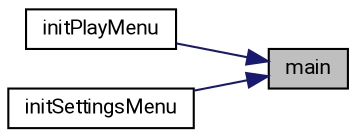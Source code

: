 digraph "main"
{
 // LATEX_PDF_SIZE
  edge [fontname="Roboto",fontsize="10",labelfontname="Roboto",labelfontsize="10"];
  node [fontname="Roboto",fontsize="10",shape=record];
  rankdir="RL";
  Node80 [label="main",height=0.2,width=0.4,color="black", fillcolor="grey75", style="filled", fontcolor="black",tooltip=" "];
  Node80 -> Node81 [dir="back",color="midnightblue",fontsize="10",style="solid",fontname="Roboto"];
  Node81 [label="initPlayMenu",height=0.2,width=0.4,color="black", fillcolor="white", style="filled",URL="$SDL__Init_8h.html#aca9c8f6654a287dc225addf7bc93188d",tooltip=" "];
  Node80 -> Node82 [dir="back",color="midnightblue",fontsize="10",style="solid",fontname="Roboto"];
  Node82 [label="initSettingsMenu",height=0.2,width=0.4,color="black", fillcolor="white", style="filled",URL="$SDL__Init_8h.html#a3accead2e0742f15fb1a705e001bf66e",tooltip=" "];
}
